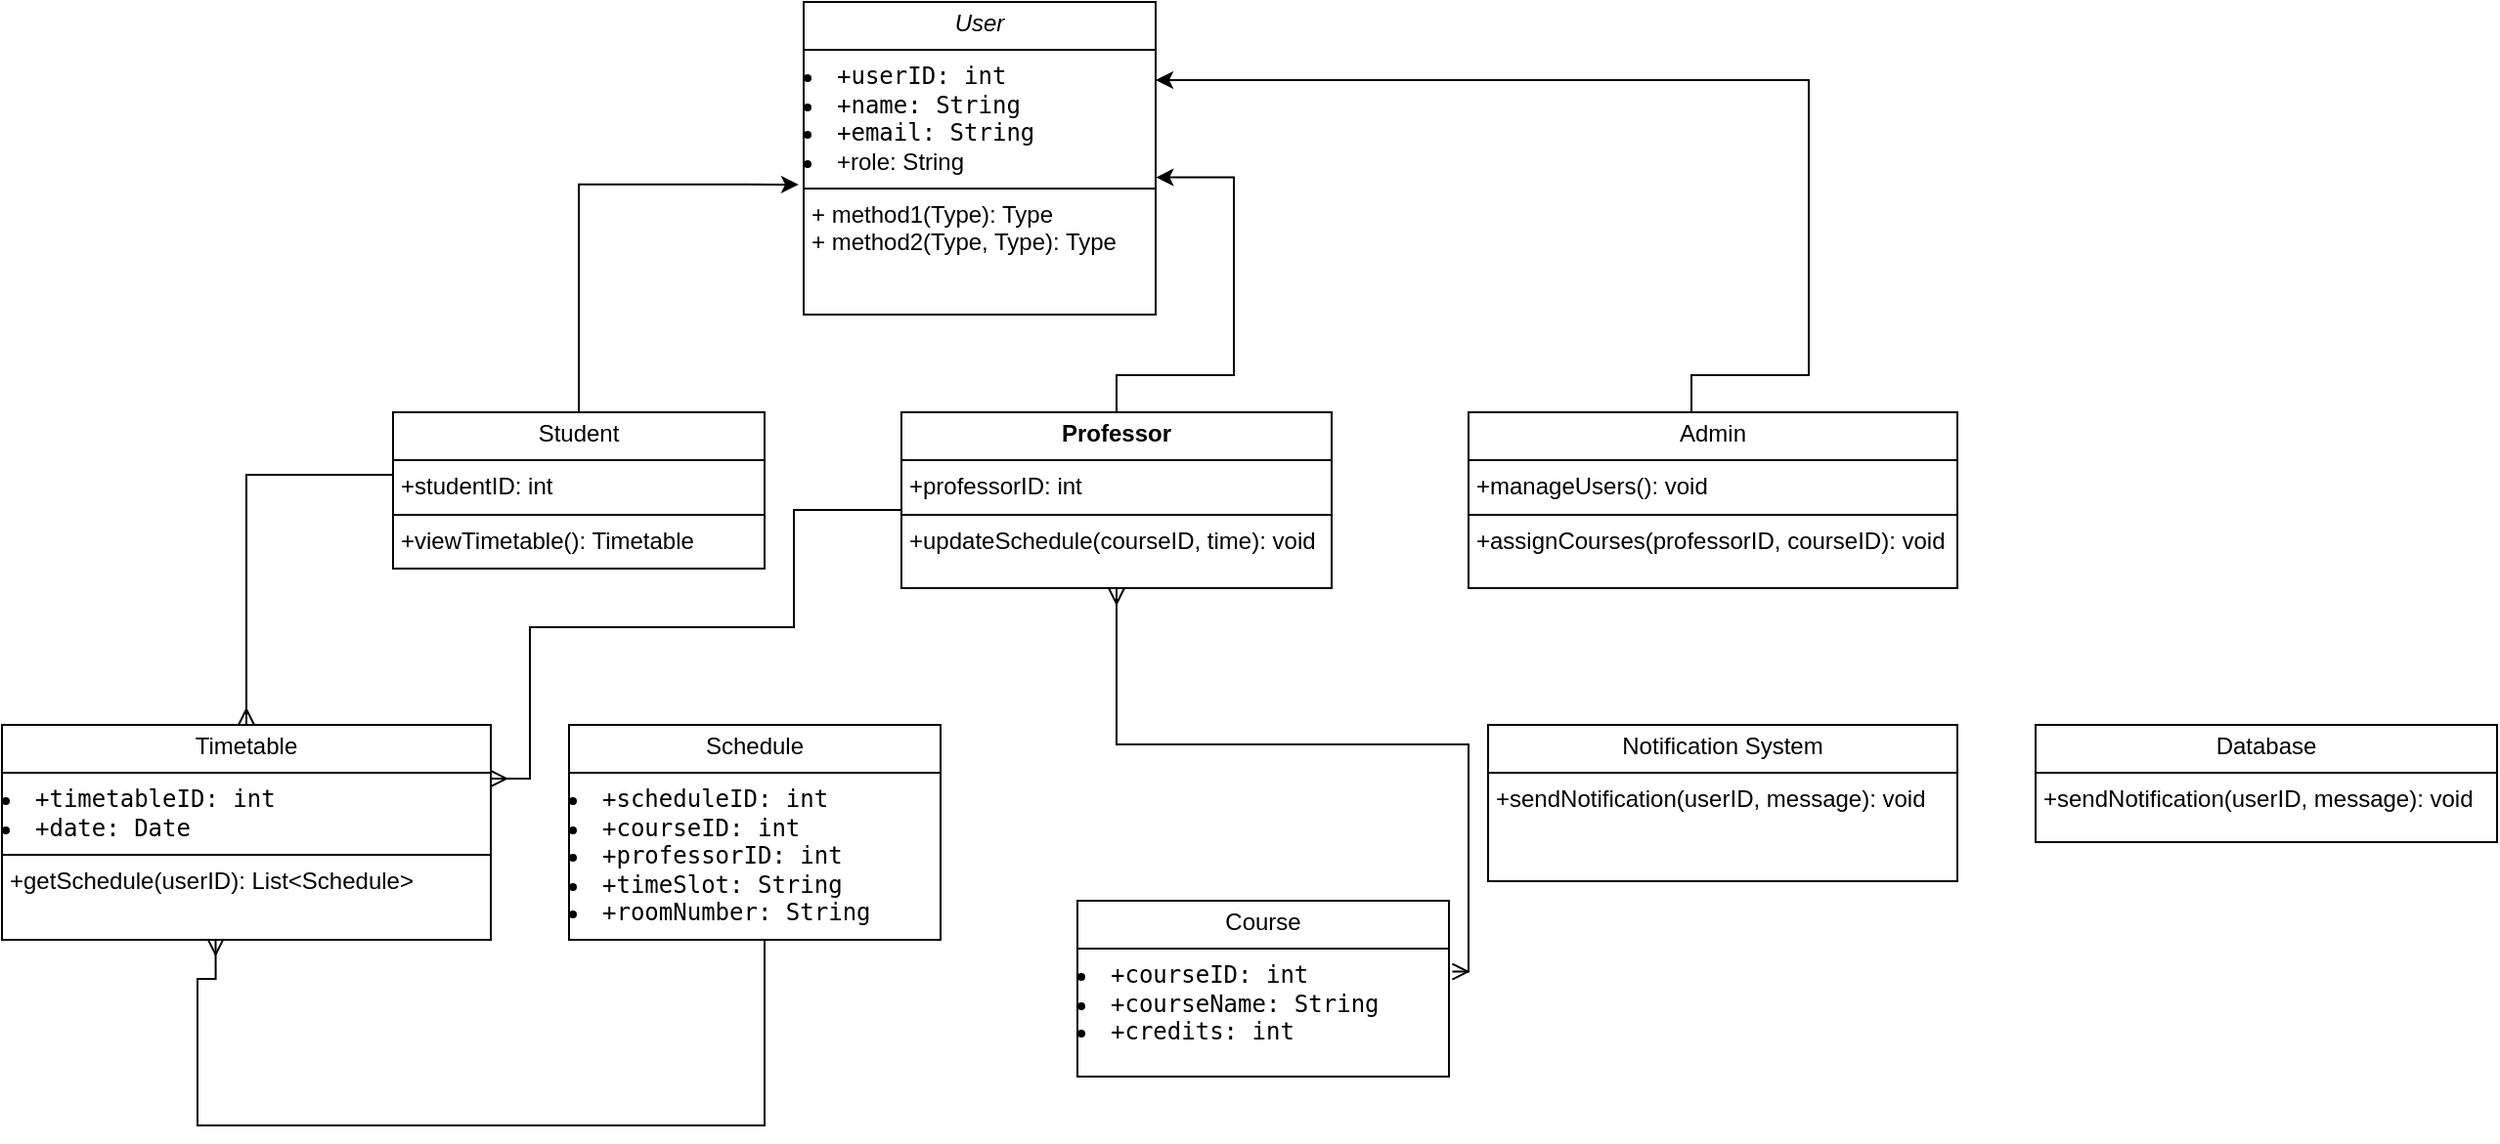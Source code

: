 <mxfile version="26.1.0">
  <diagram name="Page-1" id="SlW4962E-RbiIBDBZss2">
    <mxGraphModel dx="2327" dy="796" grid="1" gridSize="10" guides="1" tooltips="1" connect="1" arrows="1" fold="1" page="1" pageScale="1" pageWidth="827" pageHeight="1169" math="0" shadow="0">
      <root>
        <mxCell id="0" />
        <mxCell id="1" parent="0" />
        <mxCell id="CbIUsaz2GKmM31-lCiuR-1" value="&lt;p style=&quot;margin:0px;margin-top:4px;text-align:center;&quot;&gt;&lt;i&gt;User&lt;/i&gt;&lt;/p&gt;&lt;hr size=&quot;1&quot; style=&quot;border-style:solid;&quot;&gt;&lt;li data-end=&quot;223&quot; data-start=&quot;205&quot;&gt;&lt;code data-end=&quot;221&quot; data-start=&quot;207&quot;&gt;+userID: int&lt;/code&gt;&lt;/li&gt;&lt;li data-end=&quot;246&quot; data-start=&quot;227&quot;&gt;&lt;code data-end=&quot;244&quot; data-start=&quot;229&quot;&gt;+name: String&lt;/code&gt;&lt;/li&gt;&lt;li data-end=&quot;270&quot; data-start=&quot;250&quot;&gt;&lt;code data-end=&quot;268&quot; data-start=&quot;252&quot;&gt;+email: String&lt;/code&gt;&lt;/li&gt;&lt;li data-end=&quot;270&quot; data-start=&quot;250&quot;&gt;+role: String&lt;/li&gt;&lt;hr size=&quot;1&quot; style=&quot;border-style:solid;&quot;&gt;&lt;p style=&quot;margin:0px;margin-left:4px;&quot;&gt;+ method1(Type): Type&lt;br&gt;+ method2(Type, Type): Type&lt;/p&gt;" style="verticalAlign=top;align=left;overflow=fill;html=1;whiteSpace=wrap;" parent="1" vertex="1">
          <mxGeometry x="-100" y="20" width="180" height="160" as="geometry" />
        </mxCell>
        <mxCell id="CbIUsaz2GKmM31-lCiuR-2" value="&lt;p style=&quot;margin:0px;margin-top:4px;text-align:center;&quot;&gt;Student&lt;/p&gt;&lt;hr size=&quot;1&quot; style=&quot;border-style:solid;&quot;&gt;&lt;p style=&quot;margin:0px;margin-left:4px;&quot;&gt;+studentID: int&lt;/p&gt;&lt;hr size=&quot;1&quot; style=&quot;border-style:solid;&quot;&gt;&lt;p style=&quot;margin:0px;margin-left:4px;&quot;&gt;+viewTimetable(): Timetable&lt;/p&gt;" style="verticalAlign=top;align=left;overflow=fill;html=1;whiteSpace=wrap;" parent="1" vertex="1">
          <mxGeometry x="-310" y="230" width="190" height="80" as="geometry" />
        </mxCell>
        <mxCell id="CbIUsaz2GKmM31-lCiuR-5" value="&lt;p style=&quot;margin:0px;margin-top:4px;text-align:center;&quot;&gt;&lt;strong data-end=&quot;463&quot; data-start=&quot;450&quot;&gt;Professor&lt;/strong&gt;&lt;/p&gt;&lt;hr size=&quot;1&quot; style=&quot;border-style:solid;&quot;&gt;&lt;p style=&quot;margin:0px;margin-left:4px;&quot;&gt;+professorID: int&lt;/p&gt;&lt;hr size=&quot;1&quot; style=&quot;border-style:solid;&quot;&gt;&lt;p style=&quot;margin:0px;margin-left:4px;&quot;&gt;+updateSchedule(courseID, time): void&lt;/p&gt;" style="verticalAlign=top;align=left;overflow=fill;html=1;whiteSpace=wrap;" parent="1" vertex="1">
          <mxGeometry x="-50" y="230" width="220" height="90" as="geometry" />
        </mxCell>
        <mxCell id="CbIUsaz2GKmM31-lCiuR-6" value="&lt;p style=&quot;margin:0px;margin-top:4px;text-align:center;&quot;&gt;Notification System&lt;/p&gt;&lt;hr size=&quot;1&quot; style=&quot;border-style:solid;&quot;&gt;&lt;p style=&quot;margin:0px;margin-left:4px;&quot;&gt;+sendNotification(userID, message): void&lt;/p&gt;" style="verticalAlign=top;align=left;overflow=fill;html=1;whiteSpace=wrap;" parent="1" vertex="1">
          <mxGeometry x="250" y="390" width="240" height="80" as="geometry" />
        </mxCell>
        <mxCell id="CbIUsaz2GKmM31-lCiuR-7" value="&lt;p style=&quot;margin:0px;margin-top:4px;text-align:center;&quot;&gt;Schedule&lt;/p&gt;&lt;hr size=&quot;1&quot; style=&quot;border-style:solid;&quot;&gt;&lt;li data-end=&quot;842&quot; data-start=&quot;820&quot;&gt;&lt;code data-end=&quot;840&quot; data-start=&quot;822&quot;&gt;+scheduleID: int&lt;/code&gt;&lt;/li&gt;&lt;li data-end=&quot;866&quot; data-start=&quot;846&quot;&gt;&lt;code data-end=&quot;864&quot; data-start=&quot;848&quot;&gt;+courseID: int&lt;/code&gt;&lt;/li&gt;&lt;li data-end=&quot;893&quot; data-start=&quot;870&quot;&gt;&lt;code data-end=&quot;891&quot; data-start=&quot;872&quot;&gt;+professorID: int&lt;/code&gt;&lt;/li&gt;&lt;li data-end=&quot;920&quot; data-start=&quot;897&quot;&gt;&lt;code data-end=&quot;918&quot; data-start=&quot;899&quot;&gt;+timeSlot: String&lt;/code&gt;&lt;/li&gt;&lt;li data-end=&quot;949&quot; data-start=&quot;924&quot;&gt;&lt;code data-end=&quot;947&quot; data-start=&quot;926&quot;&gt;+roomNumber: String&lt;/code&gt;&lt;/li&gt;" style="verticalAlign=top;align=left;overflow=fill;html=1;whiteSpace=wrap;" parent="1" vertex="1">
          <mxGeometry x="-220" y="390" width="190" height="110" as="geometry" />
        </mxCell>
        <mxCell id="CbIUsaz2GKmM31-lCiuR-9" value="&lt;p style=&quot;margin:0px;margin-top:4px;text-align:center;&quot;&gt;Admin&lt;/p&gt;&lt;hr size=&quot;1&quot; style=&quot;border-style:solid;&quot;&gt;&lt;p style=&quot;margin:0px;margin-left:4px;&quot;&gt;+manageUsers(): void&lt;/p&gt;&lt;hr size=&quot;1&quot; style=&quot;border-style:solid;&quot;&gt;&lt;p style=&quot;margin:0px;margin-left:4px;&quot;&gt;+assignCourses(professorID, courseID): void&lt;/p&gt;" style="verticalAlign=top;align=left;overflow=fill;html=1;whiteSpace=wrap;" parent="1" vertex="1">
          <mxGeometry x="240" y="230" width="250" height="90" as="geometry" />
        </mxCell>
        <mxCell id="CbIUsaz2GKmM31-lCiuR-11" value="&lt;p style=&quot;margin:0px;margin-top:4px;text-align:center;&quot;&gt;Timetable&lt;/p&gt;&lt;hr size=&quot;1&quot; style=&quot;border-style:solid;&quot;&gt;&lt;li data-end=&quot;729&quot; data-start=&quot;706&quot;&gt;&lt;code data-end=&quot;727&quot; data-start=&quot;708&quot;&gt;+timetableID: int&lt;/code&gt;&lt;/li&gt;&lt;li data-end=&quot;750&quot; data-start=&quot;733&quot;&gt;&lt;code data-end=&quot;748&quot; data-start=&quot;735&quot;&gt;+date: Date&lt;/code&gt;&lt;/li&gt;&lt;hr size=&quot;1&quot; style=&quot;border-style:solid;&quot;&gt;&lt;p style=&quot;margin:0px;margin-left:4px;&quot;&gt;+getSchedule(userID): List&amp;lt;Schedule&amp;gt;&lt;/p&gt;" style="verticalAlign=top;align=left;overflow=fill;html=1;whiteSpace=wrap;" parent="1" vertex="1">
          <mxGeometry x="-510" y="390" width="250" height="110" as="geometry" />
        </mxCell>
        <mxCell id="CbIUsaz2GKmM31-lCiuR-12" value="&lt;p style=&quot;margin:0px;margin-top:4px;text-align:center;&quot;&gt;Database&lt;/p&gt;&lt;hr size=&quot;1&quot; style=&quot;border-style:solid;&quot;&gt;&lt;p style=&quot;margin:0px;margin-left:4px;&quot;&gt;+sendNotification(userID, message): void&lt;/p&gt;" style="verticalAlign=top;align=left;overflow=fill;html=1;whiteSpace=wrap;" parent="1" vertex="1">
          <mxGeometry x="530" y="390" width="236" height="60" as="geometry" />
        </mxCell>
        <mxCell id="CbIUsaz2GKmM31-lCiuR-13" value="&lt;p style=&quot;margin:0px;margin-top:4px;text-align:center;&quot;&gt;Course&lt;/p&gt;&lt;hr size=&quot;1&quot; style=&quot;border-style:solid;&quot;&gt;&lt;li data-end=&quot;991&quot; data-start=&quot;971&quot;&gt;&lt;code data-end=&quot;989&quot; data-start=&quot;973&quot;&gt;+courseID: int&lt;/code&gt;&lt;/li&gt;&lt;li data-end=&quot;1020&quot; data-start=&quot;995&quot;&gt;&lt;code data-end=&quot;1018&quot; data-start=&quot;997&quot;&gt;+courseName: String&lt;/code&gt;&lt;/li&gt;&lt;li data-end=&quot;1043&quot; data-start=&quot;1024&quot;&gt;&lt;code data-end=&quot;1041&quot; data-start=&quot;1026&quot;&gt;+credits: int&lt;/code&gt;&lt;/li&gt;&lt;p style=&quot;margin:0px;margin-left:4px;&quot;&gt;&lt;br&gt;&lt;/p&gt;" style="verticalAlign=top;align=left;overflow=fill;html=1;whiteSpace=wrap;" parent="1" vertex="1">
          <mxGeometry x="40" y="480" width="190" height="90" as="geometry" />
        </mxCell>
        <mxCell id="h4QToj4Xpi78YSJ7JJxM-1" value="" style="endArrow=classic;html=1;rounded=0;exitX=0.5;exitY=0;exitDx=0;exitDy=0;edgeStyle=orthogonalEdgeStyle;entryX=-0.014;entryY=0.584;entryDx=0;entryDy=0;entryPerimeter=0;" edge="1" parent="1" source="CbIUsaz2GKmM31-lCiuR-2" target="CbIUsaz2GKmM31-lCiuR-1">
          <mxGeometry width="50" height="50" relative="1" as="geometry">
            <mxPoint x="10" y="280" as="sourcePoint" />
            <mxPoint x="-215" y="110" as="targetPoint" />
            <Array as="points">
              <mxPoint x="-215" y="113" />
            </Array>
          </mxGeometry>
        </mxCell>
        <mxCell id="h4QToj4Xpi78YSJ7JJxM-4" value="" style="endArrow=classic;html=1;rounded=0;entryX=1.001;entryY=0.561;entryDx=0;entryDy=0;entryPerimeter=0;edgeStyle=orthogonalEdgeStyle;exitX=0.5;exitY=0;exitDx=0;exitDy=0;" edge="1" parent="1" source="CbIUsaz2GKmM31-lCiuR-5" target="CbIUsaz2GKmM31-lCiuR-1">
          <mxGeometry width="50" height="50" relative="1" as="geometry">
            <mxPoint x="160" y="210" as="sourcePoint" />
            <mxPoint x="310" y="75" as="targetPoint" />
            <Array as="points">
              <mxPoint x="60" y="211" />
              <mxPoint x="120" y="211" />
              <mxPoint x="120" y="110" />
            </Array>
          </mxGeometry>
        </mxCell>
        <mxCell id="h4QToj4Xpi78YSJ7JJxM-5" value="" style="endArrow=classic;html=1;rounded=0;edgeStyle=orthogonalEdgeStyle;exitX=0.5;exitY=0;exitDx=0;exitDy=0;entryX=1;entryY=0.25;entryDx=0;entryDy=0;" edge="1" parent="1" target="CbIUsaz2GKmM31-lCiuR-1">
          <mxGeometry width="50" height="50" relative="1" as="geometry">
            <mxPoint x="354" y="230" as="sourcePoint" />
            <mxPoint x="240" y="40" as="targetPoint" />
            <Array as="points">
              <mxPoint x="354" y="211" />
              <mxPoint x="414" y="211" />
              <mxPoint x="414" y="60" />
            </Array>
          </mxGeometry>
        </mxCell>
        <mxCell id="h4QToj4Xpi78YSJ7JJxM-6" value="" style="edgeStyle=orthogonalEdgeStyle;fontSize=12;html=1;endArrow=ERmany;startArrow=ERmany;rounded=0;exitX=1.009;exitY=0.403;exitDx=0;exitDy=0;exitPerimeter=0;" edge="1" parent="1" source="CbIUsaz2GKmM31-lCiuR-13" target="CbIUsaz2GKmM31-lCiuR-5">
          <mxGeometry width="100" height="100" relative="1" as="geometry">
            <mxPoint x="240" y="520" as="sourcePoint" />
            <mxPoint x="-60" y="280" as="targetPoint" />
            <Array as="points">
              <mxPoint x="240" y="516" />
              <mxPoint x="240" y="400" />
              <mxPoint x="60" y="400" />
            </Array>
          </mxGeometry>
        </mxCell>
        <mxCell id="h4QToj4Xpi78YSJ7JJxM-7" value="" style="edgeStyle=orthogonalEdgeStyle;fontSize=12;html=1;endArrow=ERmany;rounded=0;" edge="1" parent="1" target="CbIUsaz2GKmM31-lCiuR-11">
          <mxGeometry width="100" height="100" relative="1" as="geometry">
            <mxPoint x="-310" y="262" as="sourcePoint" />
            <mxPoint x="-400" y="260" as="targetPoint" />
            <Array as="points">
              <mxPoint x="-385" y="262" />
            </Array>
          </mxGeometry>
        </mxCell>
        <mxCell id="h4QToj4Xpi78YSJ7JJxM-8" value="" style="edgeStyle=orthogonalEdgeStyle;fontSize=12;html=1;endArrow=ERmany;rounded=0;exitX=0;exitY=0.5;exitDx=0;exitDy=0;entryX=1;entryY=0.25;entryDx=0;entryDy=0;" edge="1" parent="1" source="CbIUsaz2GKmM31-lCiuR-5" target="CbIUsaz2GKmM31-lCiuR-11">
          <mxGeometry width="100" height="100" relative="1" as="geometry">
            <mxPoint x="-30" y="290.06" as="sourcePoint" />
            <mxPoint x="-60" y="340" as="targetPoint" />
            <Array as="points">
              <mxPoint x="-50" y="280" />
              <mxPoint x="-105" y="280" />
              <mxPoint x="-105" y="340" />
              <mxPoint x="-240" y="340" />
              <mxPoint x="-240" y="417" />
            </Array>
          </mxGeometry>
        </mxCell>
        <mxCell id="h4QToj4Xpi78YSJ7JJxM-9" value="" style="edgeStyle=orthogonalEdgeStyle;fontSize=12;html=1;endArrow=ERmany;rounded=0;exitX=0.5;exitY=1;exitDx=0;exitDy=0;entryX=0.437;entryY=0.996;entryDx=0;entryDy=0;entryPerimeter=0;" edge="1" parent="1" source="CbIUsaz2GKmM31-lCiuR-7" target="CbIUsaz2GKmM31-lCiuR-11">
          <mxGeometry width="100" height="100" relative="1" as="geometry">
            <mxPoint x="-120" y="530" as="sourcePoint" />
            <mxPoint x="-400" y="510" as="targetPoint" />
            <Array as="points">
              <mxPoint x="-120" y="500" />
              <mxPoint x="-120" y="595" />
              <mxPoint x="-410" y="595" />
              <mxPoint x="-410" y="520" />
              <mxPoint x="-401" y="520" />
            </Array>
          </mxGeometry>
        </mxCell>
      </root>
    </mxGraphModel>
  </diagram>
</mxfile>
